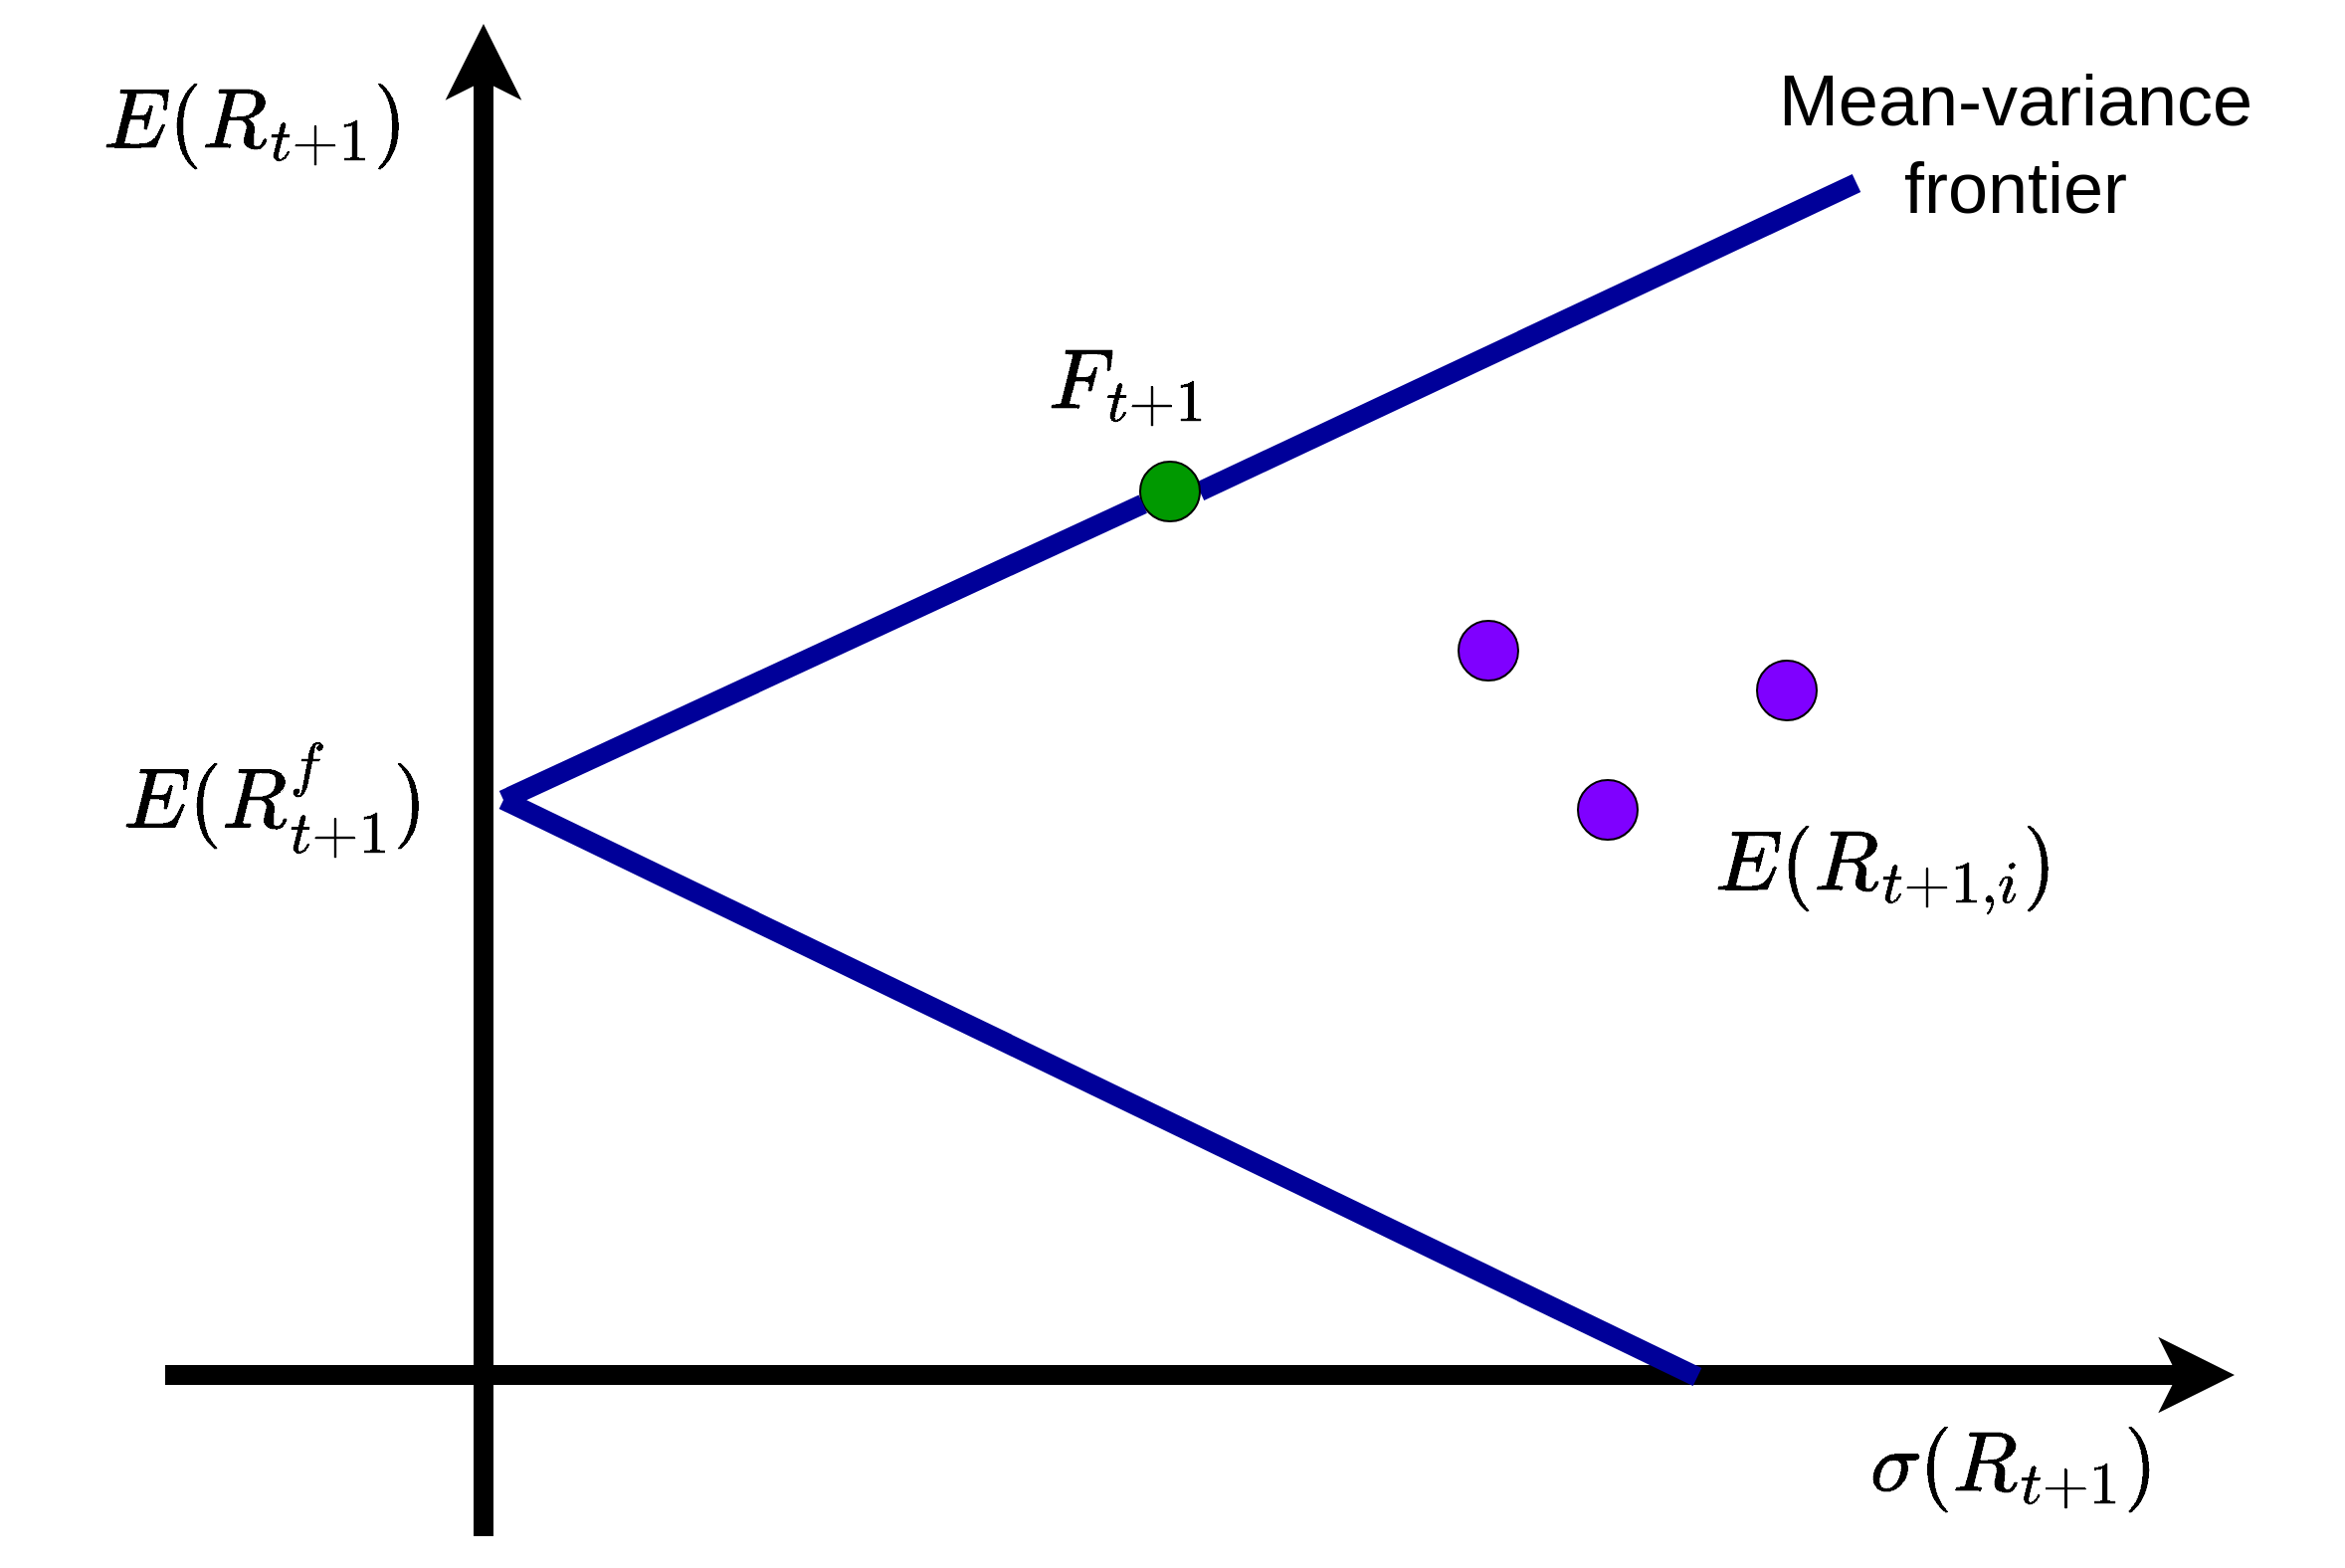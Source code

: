 <mxfile version="16.5.1" type="device" pages="6"><diagram id="DBp6e05ly9eYnYGCY8cA" name="mvf"><mxGraphModel dx="2649" dy="1511" grid="1" gridSize="10" guides="1" tooltips="1" connect="1" arrows="1" fold="1" page="1" pageScale="1" pageWidth="1169" pageHeight="827" math="1" shadow="0"><root><mxCell id="0"/><mxCell id="1" parent="0"/><mxCell id="Ha6WK4HeJAq2s4AvMcYa-1" value="" style="endArrow=classic;html=1;rounded=0;strokeWidth=10;" parent="1" edge="1"><mxGeometry width="50" height="50" relative="1" as="geometry"><mxPoint x="240" y="800" as="sourcePoint"/><mxPoint x="240" y="40" as="targetPoint"/></mxGeometry></mxCell><mxCell id="Ha6WK4HeJAq2s4AvMcYa-2" value="" style="endArrow=classic;html=1;rounded=0;strokeWidth=10;" parent="1" edge="1"><mxGeometry width="50" height="50" relative="1" as="geometry"><mxPoint x="80" y="719" as="sourcePoint"/><mxPoint x="1120" y="719" as="targetPoint"/></mxGeometry></mxCell><mxCell id="Ha6WK4HeJAq2s4AvMcYa-3" value="$$E(R_{t+1})$$" style="text;html=1;strokeColor=none;fillColor=none;align=center;verticalAlign=middle;whiteSpace=wrap;rounded=0;fontSize=36;" parent="1" vertex="1"><mxGeometry x="10" y="40" width="230" height="100" as="geometry"/></mxCell><mxCell id="Ha6WK4HeJAq2s4AvMcYa-5" value="$$E(R^f_{t+1})$$" style="text;html=1;strokeColor=none;fillColor=none;align=center;verticalAlign=middle;whiteSpace=wrap;rounded=0;fontSize=36;" parent="1" vertex="1"><mxGeometry x="20" y="380" width="230" height="100" as="geometry"/></mxCell><mxCell id="Ha6WK4HeJAq2s4AvMcYa-6" value="" style="endArrow=none;html=1;rounded=0;fontSize=36;strokeWidth=10;exitX=1;exitY=0.5;exitDx=0;exitDy=0;fontColor=#000099;strokeColor=#000099;startArrow=none;" parent="1" source="Ha6WK4HeJAq2s4AvMcYa-8" edge="1"><mxGeometry width="50" height="50" relative="1" as="geometry"><mxPoint x="480" y="340" as="sourcePoint"/><mxPoint x="930" y="120" as="targetPoint"/></mxGeometry></mxCell><mxCell id="Ha6WK4HeJAq2s4AvMcYa-7" value="" style="endArrow=none;html=1;rounded=0;fontSize=36;strokeWidth=10;exitX=1;exitY=0.5;exitDx=0;exitDy=0;strokeColor=#000099;" parent="1" source="Ha6WK4HeJAq2s4AvMcYa-5" edge="1"><mxGeometry width="50" height="50" relative="1" as="geometry"><mxPoint x="490" y="510" as="sourcePoint"/><mxPoint x="850" y="720" as="targetPoint"/></mxGeometry></mxCell><mxCell id="Ha6WK4HeJAq2s4AvMcYa-8" value="" style="ellipse;whiteSpace=wrap;html=1;fontSize=36;fontColor=#000099;fillColor=#009900;" parent="1" vertex="1"><mxGeometry x="570" y="260" width="30" height="30" as="geometry"/></mxCell><mxCell id="Ha6WK4HeJAq2s4AvMcYa-9" value="" style="endArrow=none;html=1;rounded=0;fontSize=36;strokeWidth=10;exitX=1;exitY=0.5;exitDx=0;exitDy=0;fontColor=#000099;strokeColor=#000099;" parent="1" source="Ha6WK4HeJAq2s4AvMcYa-5" target="Ha6WK4HeJAq2s4AvMcYa-8" edge="1"><mxGeometry width="50" height="50" relative="1" as="geometry"><mxPoint x="250" y="430" as="sourcePoint"/><mxPoint x="930" y="120" as="targetPoint"/></mxGeometry></mxCell><mxCell id="Ha6WK4HeJAq2s4AvMcYa-11" value="$$F_{t+1}$$" style="text;html=1;strokeColor=none;fillColor=none;align=center;verticalAlign=middle;whiteSpace=wrap;rounded=0;fontSize=36;" parent="1" vertex="1"><mxGeometry x="450" y="170" width="230" height="100" as="geometry"/></mxCell><mxCell id="Ha6WK4HeJAq2s4AvMcYa-12" value="Mean-variance frontier" style="text;html=1;strokeColor=none;fillColor=none;align=center;verticalAlign=middle;whiteSpace=wrap;rounded=0;fontSize=36;" parent="1" vertex="1"><mxGeometry x="880" y="50" width="260" height="100" as="geometry"/></mxCell><mxCell id="Ha6WK4HeJAq2s4AvMcYa-13" value="$$\sigma(R_{t+1})$$" style="text;html=1;strokeColor=none;fillColor=none;align=center;verticalAlign=middle;whiteSpace=wrap;rounded=0;fontSize=36;" parent="1" vertex="1"><mxGeometry x="894" y="715" width="230" height="100" as="geometry"/></mxCell><mxCell id="Ha6WK4HeJAq2s4AvMcYa-15" value="" style="ellipse;whiteSpace=wrap;html=1;fontSize=36;fontColor=#000099;fillColor=#7F00FF;" parent="1" vertex="1"><mxGeometry x="790" y="420" width="30" height="30" as="geometry"/></mxCell><mxCell id="Ha6WK4HeJAq2s4AvMcYa-17" value="$$E(R_{t+1, i})$$" style="text;html=1;strokeColor=none;fillColor=none;align=center;verticalAlign=middle;whiteSpace=wrap;rounded=0;fontSize=36;" parent="1" vertex="1"><mxGeometry x="830" y="414" width="230" height="100" as="geometry"/></mxCell><mxCell id="Ha6WK4HeJAq2s4AvMcYa-18" value="" style="ellipse;whiteSpace=wrap;html=1;fontSize=36;fontColor=#000099;fillColor=#7F00FF;" parent="1" vertex="1"><mxGeometry x="880" y="360" width="30" height="30" as="geometry"/></mxCell><mxCell id="Ha6WK4HeJAq2s4AvMcYa-19" value="" style="ellipse;whiteSpace=wrap;html=1;fontSize=36;fontColor=#000099;fillColor=#7F00FF;" parent="1" vertex="1"><mxGeometry x="730" y="340" width="30" height="30" as="geometry"/></mxCell></root></mxGraphModel></diagram><diagram id="1hC-QwsDb1sc3Hgm8zbm" name="feedforward"><mxGraphModel dx="1480" dy="1511" grid="1" gridSize="10" guides="1" tooltips="1" connect="1" arrows="1" fold="1" page="1" pageScale="1" pageWidth="1169" pageHeight="827" math="1" shadow="0"><root><mxCell id="3Q2HXtfYfaLZkECbPQh2-0"/><mxCell id="3Q2HXtfYfaLZkECbPQh2-1" parent="3Q2HXtfYfaLZkECbPQh2-0"/><mxCell id="tXDHx2Wt05a69a-ZRs9u-6" style="rounded=0;orthogonalLoop=1;jettySize=auto;html=1;exitX=1;exitY=0.5;exitDx=0;exitDy=0;strokeWidth=5;" edge="1" parent="3Q2HXtfYfaLZkECbPQh2-1" source="0c-dG9Myh4wFekiAwxTL-0" target="bHoHtuS1x06Az0AelEUV-2"><mxGeometry relative="1" as="geometry"/></mxCell><mxCell id="tXDHx2Wt05a69a-ZRs9u-7" style="edgeStyle=none;rounded=0;orthogonalLoop=1;jettySize=auto;html=1;entryX=0;entryY=0;entryDx=0;entryDy=0;strokeWidth=5;" edge="1" parent="3Q2HXtfYfaLZkECbPQh2-1" source="0c-dG9Myh4wFekiAwxTL-0" target="bHoHtuS1x06Az0AelEUV-3"><mxGeometry relative="1" as="geometry"/></mxCell><mxCell id="tXDHx2Wt05a69a-ZRs9u-8" style="edgeStyle=none;rounded=0;orthogonalLoop=1;jettySize=auto;html=1;strokeWidth=5;" edge="1" parent="3Q2HXtfYfaLZkECbPQh2-1" source="0c-dG9Myh4wFekiAwxTL-0" target="bHoHtuS1x06Az0AelEUV-4"><mxGeometry relative="1" as="geometry"/></mxCell><mxCell id="tXDHx2Wt05a69a-ZRs9u-9" style="edgeStyle=none;rounded=0;orthogonalLoop=1;jettySize=auto;html=1;entryX=0;entryY=0;entryDx=0;entryDy=0;strokeWidth=5;" edge="1" parent="3Q2HXtfYfaLZkECbPQh2-1" source="0c-dG9Myh4wFekiAwxTL-0" target="bHoHtuS1x06Az0AelEUV-5"><mxGeometry relative="1" as="geometry"/></mxCell><mxCell id="0c-dG9Myh4wFekiAwxTL-0" value="" style="ellipse;whiteSpace=wrap;html=1;fontSize=36;fontColor=#000099;fillColor=none;strokeWidth=10;" vertex="1" parent="3Q2HXtfYfaLZkECbPQh2-1"><mxGeometry x="120" y="200" width="100" height="100" as="geometry"/></mxCell><mxCell id="tXDHx2Wt05a69a-ZRs9u-11" style="edgeStyle=none;rounded=0;orthogonalLoop=1;jettySize=auto;html=1;strokeWidth=5;" edge="1" parent="3Q2HXtfYfaLZkECbPQh2-1" source="bHoHtuS1x06Az0AelEUV-0" target="bHoHtuS1x06Az0AelEUV-2"><mxGeometry relative="1" as="geometry"/></mxCell><mxCell id="tXDHx2Wt05a69a-ZRs9u-12" style="edgeStyle=none;rounded=0;orthogonalLoop=1;jettySize=auto;html=1;entryX=0;entryY=0.5;entryDx=0;entryDy=0;strokeWidth=5;" edge="1" parent="3Q2HXtfYfaLZkECbPQh2-1" source="bHoHtuS1x06Az0AelEUV-0" target="bHoHtuS1x06Az0AelEUV-3"><mxGeometry relative="1" as="geometry"/></mxCell><mxCell id="tXDHx2Wt05a69a-ZRs9u-13" style="edgeStyle=none;rounded=0;orthogonalLoop=1;jettySize=auto;html=1;strokeWidth=5;" edge="1" parent="3Q2HXtfYfaLZkECbPQh2-1" source="bHoHtuS1x06Az0AelEUV-0" target="bHoHtuS1x06Az0AelEUV-4"><mxGeometry relative="1" as="geometry"/></mxCell><mxCell id="tXDHx2Wt05a69a-ZRs9u-14" style="edgeStyle=none;rounded=0;orthogonalLoop=1;jettySize=auto;html=1;strokeWidth=5;entryX=0;entryY=0.5;entryDx=0;entryDy=0;" edge="1" parent="3Q2HXtfYfaLZkECbPQh2-1" source="bHoHtuS1x06Az0AelEUV-0" target="bHoHtuS1x06Az0AelEUV-5"><mxGeometry relative="1" as="geometry"/></mxCell><mxCell id="bHoHtuS1x06Az0AelEUV-0" value="" style="ellipse;whiteSpace=wrap;html=1;fontSize=36;fontColor=#000099;fillColor=none;strokeWidth=10;" vertex="1" parent="3Q2HXtfYfaLZkECbPQh2-1"><mxGeometry x="120" y="390" width="100" height="100" as="geometry"/></mxCell><mxCell id="tXDHx2Wt05a69a-ZRs9u-16" style="edgeStyle=none;rounded=0;orthogonalLoop=1;jettySize=auto;html=1;strokeWidth=5;" edge="1" parent="3Q2HXtfYfaLZkECbPQh2-1" source="bHoHtuS1x06Az0AelEUV-1" target="bHoHtuS1x06Az0AelEUV-2"><mxGeometry relative="1" as="geometry"/></mxCell><mxCell id="tXDHx2Wt05a69a-ZRs9u-17" style="edgeStyle=none;rounded=0;orthogonalLoop=1;jettySize=auto;html=1;entryX=0;entryY=1;entryDx=0;entryDy=0;strokeWidth=5;" edge="1" parent="3Q2HXtfYfaLZkECbPQh2-1" source="bHoHtuS1x06Az0AelEUV-1" target="bHoHtuS1x06Az0AelEUV-3"><mxGeometry relative="1" as="geometry"/></mxCell><mxCell id="tXDHx2Wt05a69a-ZRs9u-18" style="edgeStyle=none;rounded=0;orthogonalLoop=1;jettySize=auto;html=1;strokeWidth=5;" edge="1" parent="3Q2HXtfYfaLZkECbPQh2-1" source="bHoHtuS1x06Az0AelEUV-1" target="bHoHtuS1x06Az0AelEUV-4"><mxGeometry relative="1" as="geometry"/></mxCell><mxCell id="tXDHx2Wt05a69a-ZRs9u-19" style="edgeStyle=none;rounded=0;orthogonalLoop=1;jettySize=auto;html=1;entryX=0;entryY=1;entryDx=0;entryDy=0;strokeWidth=5;" edge="1" parent="3Q2HXtfYfaLZkECbPQh2-1" source="bHoHtuS1x06Az0AelEUV-1" target="bHoHtuS1x06Az0AelEUV-5"><mxGeometry relative="1" as="geometry"/></mxCell><mxCell id="bHoHtuS1x06Az0AelEUV-1" value="" style="ellipse;whiteSpace=wrap;html=1;fontSize=36;fontColor=#000099;fillColor=none;strokeWidth=10;" vertex="1" parent="3Q2HXtfYfaLZkECbPQh2-1"><mxGeometry x="120" y="580" width="100" height="100" as="geometry"/></mxCell><mxCell id="tXDHx2Wt05a69a-ZRs9u-20" style="edgeStyle=none;rounded=0;orthogonalLoop=1;jettySize=auto;html=1;strokeWidth=5;" edge="1" parent="3Q2HXtfYfaLZkECbPQh2-1" source="bHoHtuS1x06Az0AelEUV-2" target="bHoHtuS1x06Az0AelEUV-6"><mxGeometry relative="1" as="geometry"/></mxCell><mxCell id="bHoHtuS1x06Az0AelEUV-2" value="" style="ellipse;whiteSpace=wrap;html=1;fontSize=36;fontColor=#000099;fillColor=none;strokeWidth=10;" vertex="1" parent="3Q2HXtfYfaLZkECbPQh2-1"><mxGeometry x="534" y="120" width="100" height="100" as="geometry"/></mxCell><mxCell id="tXDHx2Wt05a69a-ZRs9u-21" style="edgeStyle=none;rounded=0;orthogonalLoop=1;jettySize=auto;html=1;strokeWidth=5;" edge="1" parent="3Q2HXtfYfaLZkECbPQh2-1" source="bHoHtuS1x06Az0AelEUV-3" target="bHoHtuS1x06Az0AelEUV-6"><mxGeometry relative="1" as="geometry"/></mxCell><mxCell id="bHoHtuS1x06Az0AelEUV-3" value="" style="ellipse;whiteSpace=wrap;html=1;fontSize=36;fontColor=#000099;fillColor=none;strokeWidth=10;" vertex="1" parent="3Q2HXtfYfaLZkECbPQh2-1"><mxGeometry x="534" y="303" width="100" height="100" as="geometry"/></mxCell><mxCell id="tXDHx2Wt05a69a-ZRs9u-22" style="edgeStyle=none;rounded=0;orthogonalLoop=1;jettySize=auto;html=1;strokeWidth=5;" edge="1" parent="3Q2HXtfYfaLZkECbPQh2-1" source="bHoHtuS1x06Az0AelEUV-4" target="bHoHtuS1x06Az0AelEUV-6"><mxGeometry relative="1" as="geometry"/></mxCell><mxCell id="bHoHtuS1x06Az0AelEUV-4" value="" style="ellipse;whiteSpace=wrap;html=1;fontSize=36;fontColor=#000099;fillColor=none;strokeWidth=10;" vertex="1" parent="3Q2HXtfYfaLZkECbPQh2-1"><mxGeometry x="534" y="485" width="100" height="100" as="geometry"/></mxCell><mxCell id="tXDHx2Wt05a69a-ZRs9u-23" style="edgeStyle=none;rounded=0;orthogonalLoop=1;jettySize=auto;html=1;entryX=0;entryY=1;entryDx=0;entryDy=0;strokeWidth=5;" edge="1" parent="3Q2HXtfYfaLZkECbPQh2-1" source="bHoHtuS1x06Az0AelEUV-5" target="bHoHtuS1x06Az0AelEUV-6"><mxGeometry relative="1" as="geometry"/></mxCell><mxCell id="bHoHtuS1x06Az0AelEUV-5" value="" style="ellipse;whiteSpace=wrap;html=1;fontSize=36;fontColor=#000099;fillColor=none;strokeWidth=10;" vertex="1" parent="3Q2HXtfYfaLZkECbPQh2-1"><mxGeometry x="534" y="668" width="100" height="100" as="geometry"/></mxCell><mxCell id="bHoHtuS1x06Az0AelEUV-6" value="" style="ellipse;whiteSpace=wrap;html=1;fontSize=36;fontColor=#000099;fillColor=none;strokeWidth=10;" vertex="1" parent="3Q2HXtfYfaLZkECbPQh2-1"><mxGeometry x="947.5" y="390" width="100" height="100" as="geometry"/></mxCell><mxCell id="tXDHx2Wt05a69a-ZRs9u-0" value="Input layer" style="text;html=1;strokeColor=none;fillColor=none;align=center;verticalAlign=middle;whiteSpace=wrap;rounded=0;fontSize=36;" vertex="1" parent="3Q2HXtfYfaLZkECbPQh2-1"><mxGeometry x="75" y="30" width="190" height="70" as="geometry"/></mxCell><mxCell id="tXDHx2Wt05a69a-ZRs9u-1" value="Output layer" style="text;html=1;strokeColor=none;fillColor=none;align=center;verticalAlign=middle;whiteSpace=wrap;rounded=0;fontSize=36;" vertex="1" parent="3Q2HXtfYfaLZkECbPQh2-1"><mxGeometry x="890" y="30" width="215" height="70" as="geometry"/></mxCell><mxCell id="tXDHx2Wt05a69a-ZRs9u-2" value="Hidden layer" style="text;html=1;strokeColor=none;fillColor=none;align=center;verticalAlign=middle;whiteSpace=wrap;rounded=0;fontSize=36;" vertex="1" parent="3Q2HXtfYfaLZkECbPQh2-1"><mxGeometry x="477" y="30" width="215" height="70" as="geometry"/></mxCell></root></mxGraphModel></diagram><diagram id="klOyPsLJ-jxqMuIn1nYk" name="lstm"><mxGraphModel dx="2353" dy="1209" grid="1" gridSize="10" guides="1" tooltips="1" connect="1" arrows="1" fold="1" page="1" pageScale="1" pageWidth="1169" pageHeight="827" math="1" shadow="0"><root><mxCell id="-xqZL7Atgond7260d1Vf-0"/><mxCell id="-xqZL7Atgond7260d1Vf-1" parent="-xqZL7Atgond7260d1Vf-0"/><mxCell id="-xqZL7Atgond7260d1Vf-2" value="" style="rounded=1;whiteSpace=wrap;html=1;strokeWidth=10;fillColor=none;" vertex="1" parent="-xqZL7Atgond7260d1Vf-1"><mxGeometry x="200" y="110" width="720" height="570" as="geometry"/></mxCell><mxCell id="DOi-ZKykE7cq86gokrL4-0" value="LSTM cell" style="text;html=1;strokeColor=none;fillColor=none;align=center;verticalAlign=middle;whiteSpace=wrap;rounded=0;fontSize=36;" vertex="1" parent="-xqZL7Atgond7260d1Vf-1"><mxGeometry x="210" y="30" width="215" height="70" as="geometry"/></mxCell><mxCell id="7tZOznu3MgPVUoxtdOpF-4" style="edgeStyle=none;rounded=0;orthogonalLoop=1;jettySize=auto;html=1;strokeWidth=5;startArrow=none;" edge="1" parent="-xqZL7Atgond7260d1Vf-1" source="7tZOznu3MgPVUoxtdOpF-10" target="7tZOznu3MgPVUoxtdOpF-2"><mxGeometry relative="1" as="geometry"/></mxCell><mxCell id="7tZOznu3MgPVUoxtdOpF-5" style="edgeStyle=none;rounded=0;orthogonalLoop=1;jettySize=auto;html=1;exitX=1;exitY=0.5;exitDx=0;exitDy=0;strokeWidth=5;" edge="1" parent="-xqZL7Atgond7260d1Vf-1" source="7tZOznu3MgPVUoxtdOpF-0"><mxGeometry relative="1" as="geometry"><mxPoint x="200" y="180" as="targetPoint"/></mxGeometry></mxCell><mxCell id="7tZOznu3MgPVUoxtdOpF-0" value="$$\mathbf{c}_{(t-1)}$$" style="text;html=1;strokeColor=none;fillColor=none;align=center;verticalAlign=middle;whiteSpace=wrap;rounded=0;fontSize=36;" vertex="1" parent="-xqZL7Atgond7260d1Vf-1"><mxGeometry x="10" y="130" width="140" height="100" as="geometry"/></mxCell><mxCell id="7tZOznu3MgPVUoxtdOpF-7" style="edgeStyle=none;rounded=0;orthogonalLoop=1;jettySize=auto;html=1;entryX=0.001;entryY=0.807;entryDx=0;entryDy=0;strokeWidth=5;entryPerimeter=0;" edge="1" parent="-xqZL7Atgond7260d1Vf-1" source="7tZOznu3MgPVUoxtdOpF-1" target="-xqZL7Atgond7260d1Vf-2"><mxGeometry relative="1" as="geometry"/></mxCell><mxCell id="7tZOznu3MgPVUoxtdOpF-32" style="edgeStyle=orthogonalEdgeStyle;rounded=0;orthogonalLoop=1;jettySize=auto;html=1;entryX=0.25;entryY=1;entryDx=0;entryDy=0;fontSize=36;strokeWidth=5;" edge="1" parent="-xqZL7Atgond7260d1Vf-1" source="7tZOznu3MgPVUoxtdOpF-1" target="7tZOznu3MgPVUoxtdOpF-16"><mxGeometry relative="1" as="geometry"/></mxCell><mxCell id="7tZOznu3MgPVUoxtdOpF-33" style="edgeStyle=orthogonalEdgeStyle;rounded=0;orthogonalLoop=1;jettySize=auto;html=1;entryX=0.25;entryY=1;entryDx=0;entryDy=0;fontSize=36;strokeWidth=5;" edge="1" parent="-xqZL7Atgond7260d1Vf-1" source="7tZOznu3MgPVUoxtdOpF-1" target="7tZOznu3MgPVUoxtdOpF-17"><mxGeometry relative="1" as="geometry"/></mxCell><mxCell id="7tZOznu3MgPVUoxtdOpF-34" style="edgeStyle=orthogonalEdgeStyle;rounded=0;orthogonalLoop=1;jettySize=auto;html=1;entryX=0.25;entryY=1;entryDx=0;entryDy=0;fontSize=36;strokeWidth=5;" edge="1" parent="-xqZL7Atgond7260d1Vf-1" source="7tZOznu3MgPVUoxtdOpF-1" target="7tZOznu3MgPVUoxtdOpF-19"><mxGeometry relative="1" as="geometry"/></mxCell><mxCell id="7tZOznu3MgPVUoxtdOpF-35" style="edgeStyle=orthogonalEdgeStyle;rounded=0;orthogonalLoop=1;jettySize=auto;html=1;entryX=0.25;entryY=1;entryDx=0;entryDy=0;fontSize=36;strokeWidth=5;" edge="1" parent="-xqZL7Atgond7260d1Vf-1" source="7tZOznu3MgPVUoxtdOpF-1" target="7tZOznu3MgPVUoxtdOpF-18"><mxGeometry relative="1" as="geometry"/></mxCell><mxCell id="7tZOznu3MgPVUoxtdOpF-1" value="$$\mathbf{h}_{(t-1)}$$" style="text;html=1;strokeColor=none;fillColor=none;align=center;verticalAlign=middle;whiteSpace=wrap;rounded=0;fontSize=36;" vertex="1" parent="-xqZL7Atgond7260d1Vf-1"><mxGeometry y="520" width="140" height="100" as="geometry"/></mxCell><mxCell id="7tZOznu3MgPVUoxtdOpF-2" value="$$\mathbf{c}_{(t)}$$" style="text;html=1;strokeColor=none;fillColor=none;align=center;verticalAlign=middle;whiteSpace=wrap;rounded=0;fontSize=36;" vertex="1" parent="-xqZL7Atgond7260d1Vf-1"><mxGeometry x="990" y="130" width="140" height="100" as="geometry"/></mxCell><mxCell id="7tZOznu3MgPVUoxtdOpF-3" value="$$\mathbf{h}_{(t)}$$" style="text;html=1;strokeColor=none;fillColor=none;align=center;verticalAlign=middle;whiteSpace=wrap;rounded=0;fontSize=36;" vertex="1" parent="-xqZL7Atgond7260d1Vf-1"><mxGeometry x="1000" y="295" width="140" height="100" as="geometry"/></mxCell><mxCell id="7tZOznu3MgPVUoxtdOpF-8" value="&lt;font style=&quot;font-size: 36px&quot;&gt;$$\times$$&lt;/font&gt;" style="ellipse;whiteSpace=wrap;html=1;strokeWidth=5;fillColor=default;" vertex="1" parent="-xqZL7Atgond7260d1Vf-1"><mxGeometry x="280" y="155" width="50" height="50" as="geometry"/></mxCell><mxCell id="7tZOznu3MgPVUoxtdOpF-9" value="" style="edgeStyle=none;rounded=0;orthogonalLoop=1;jettySize=auto;html=1;strokeWidth=5;endArrow=none;" edge="1" parent="-xqZL7Atgond7260d1Vf-1" source="7tZOznu3MgPVUoxtdOpF-0" target="7tZOznu3MgPVUoxtdOpF-8"><mxGeometry relative="1" as="geometry"><mxPoint x="150" y="180" as="sourcePoint"/><mxPoint x="840" y="180" as="targetPoint"/></mxGeometry></mxCell><mxCell id="7tZOznu3MgPVUoxtdOpF-38" style="edgeStyle=orthogonalEdgeStyle;rounded=0;orthogonalLoop=1;jettySize=auto;html=1;fontSize=36;strokeWidth=5;" edge="1" parent="-xqZL7Atgond7260d1Vf-1" source="7tZOznu3MgPVUoxtdOpF-10" target="7tZOznu3MgPVUoxtdOpF-37"><mxGeometry relative="1" as="geometry"/></mxCell><mxCell id="7tZOznu3MgPVUoxtdOpF-10" value="&lt;font style=&quot;font-size: 36px&quot;&gt;$$+$$&lt;/font&gt;" style="ellipse;whiteSpace=wrap;html=1;strokeWidth=5;fillColor=default;" vertex="1" parent="-xqZL7Atgond7260d1Vf-1"><mxGeometry x="560" y="155" width="50" height="50" as="geometry"/></mxCell><mxCell id="7tZOznu3MgPVUoxtdOpF-11" value="" style="edgeStyle=none;rounded=0;orthogonalLoop=1;jettySize=auto;html=1;strokeWidth=5;startArrow=none;endArrow=none;" edge="1" parent="-xqZL7Atgond7260d1Vf-1" source="7tZOznu3MgPVUoxtdOpF-8" target="7tZOznu3MgPVUoxtdOpF-10"><mxGeometry relative="1" as="geometry"><mxPoint x="330" y="180" as="sourcePoint"/><mxPoint x="840" y="180" as="targetPoint"/></mxGeometry></mxCell><mxCell id="7tZOznu3MgPVUoxtdOpF-26" style="edgeStyle=orthogonalEdgeStyle;rounded=0;orthogonalLoop=1;jettySize=auto;html=1;fontSize=36;strokeWidth=5;" edge="1" parent="-xqZL7Atgond7260d1Vf-1" source="7tZOznu3MgPVUoxtdOpF-12" target="7tZOznu3MgPVUoxtdOpF-3"><mxGeometry relative="1" as="geometry"/></mxCell><mxCell id="7tZOznu3MgPVUoxtdOpF-12" value="&lt;font style=&quot;font-size: 36px&quot;&gt;$$\times$$&lt;/font&gt;" style="ellipse;whiteSpace=wrap;html=1;strokeWidth=5;fillColor=default;" vertex="1" parent="-xqZL7Atgond7260d1Vf-1"><mxGeometry x="705" y="320" width="50" height="50" as="geometry"/></mxCell><mxCell id="7tZOznu3MgPVUoxtdOpF-22" style="edgeStyle=none;rounded=0;orthogonalLoop=1;jettySize=auto;html=1;fontSize=36;strokeWidth=5;" edge="1" parent="-xqZL7Atgond7260d1Vf-1" source="7tZOznu3MgPVUoxtdOpF-13" target="7tZOznu3MgPVUoxtdOpF-10"><mxGeometry relative="1" as="geometry"/></mxCell><mxCell id="7tZOznu3MgPVUoxtdOpF-13" value="&lt;font style=&quot;font-size: 36px&quot;&gt;$$\times$$&lt;/font&gt;" style="ellipse;whiteSpace=wrap;html=1;strokeWidth=5;fillColor=default;" vertex="1" parent="-xqZL7Atgond7260d1Vf-1"><mxGeometry x="560" y="290" width="50" height="50" as="geometry"/></mxCell><mxCell id="7tZOznu3MgPVUoxtdOpF-27" style="edgeStyle=orthogonalEdgeStyle;rounded=0;orthogonalLoop=1;jettySize=auto;html=1;entryX=0.5;entryY=1;entryDx=0;entryDy=0;fontSize=36;strokeWidth=5;" edge="1" parent="-xqZL7Atgond7260d1Vf-1" source="7tZOznu3MgPVUoxtdOpF-14" target="7tZOznu3MgPVUoxtdOpF-16"><mxGeometry relative="1" as="geometry"/></mxCell><mxCell id="7tZOznu3MgPVUoxtdOpF-28" style="edgeStyle=orthogonalEdgeStyle;rounded=0;orthogonalLoop=1;jettySize=auto;html=1;fontSize=36;strokeWidth=5;" edge="1" parent="-xqZL7Atgond7260d1Vf-1" source="7tZOznu3MgPVUoxtdOpF-14"><mxGeometry relative="1" as="geometry"><mxPoint x="305" y="640" as="targetPoint"/></mxGeometry></mxCell><mxCell id="7tZOznu3MgPVUoxtdOpF-29" style="edgeStyle=orthogonalEdgeStyle;rounded=0;orthogonalLoop=1;jettySize=auto;html=1;entryX=0.5;entryY=1;entryDx=0;entryDy=0;fontSize=36;strokeWidth=5;" edge="1" parent="-xqZL7Atgond7260d1Vf-1" source="7tZOznu3MgPVUoxtdOpF-14" target="7tZOznu3MgPVUoxtdOpF-17"><mxGeometry relative="1" as="geometry"><Array as="points"><mxPoint x="305" y="600"/><mxPoint x="440" y="600"/></Array></mxGeometry></mxCell><mxCell id="7tZOznu3MgPVUoxtdOpF-30" style="edgeStyle=orthogonalEdgeStyle;rounded=0;orthogonalLoop=1;jettySize=auto;html=1;fontSize=36;strokeWidth=5;" edge="1" parent="-xqZL7Atgond7260d1Vf-1" source="7tZOznu3MgPVUoxtdOpF-14" target="7tZOznu3MgPVUoxtdOpF-19"><mxGeometry relative="1" as="geometry"><Array as="points"><mxPoint x="305" y="600"/><mxPoint x="585" y="600"/></Array></mxGeometry></mxCell><mxCell id="7tZOznu3MgPVUoxtdOpF-31" style="edgeStyle=orthogonalEdgeStyle;rounded=0;orthogonalLoop=1;jettySize=auto;html=1;fontSize=36;strokeWidth=5;" edge="1" parent="-xqZL7Atgond7260d1Vf-1" source="7tZOznu3MgPVUoxtdOpF-14" target="7tZOznu3MgPVUoxtdOpF-18"><mxGeometry relative="1" as="geometry"><Array as="points"><mxPoint x="305" y="600"/><mxPoint x="730" y="600"/></Array></mxGeometry></mxCell><mxCell id="7tZOznu3MgPVUoxtdOpF-14" value="$$\mathbf{x}_{(t)}$$" style="text;html=1;strokeColor=none;fillColor=none;align=center;verticalAlign=middle;whiteSpace=wrap;rounded=0;fontSize=36;" vertex="1" parent="-xqZL7Atgond7260d1Vf-1"><mxGeometry x="235" y="710" width="140" height="100" as="geometry"/></mxCell><mxCell id="7tZOznu3MgPVUoxtdOpF-20" style="edgeStyle=none;rounded=0;orthogonalLoop=1;jettySize=auto;html=1;entryX=0.5;entryY=1;entryDx=0;entryDy=0;fontSize=36;strokeWidth=5;" edge="1" parent="-xqZL7Atgond7260d1Vf-1" source="7tZOznu3MgPVUoxtdOpF-16" target="7tZOznu3MgPVUoxtdOpF-8"><mxGeometry relative="1" as="geometry"/></mxCell><mxCell id="7tZOznu3MgPVUoxtdOpF-16" value="&lt;span&gt;$$\mathbf{f}_{(t)}$$&lt;/span&gt;" style="shape=parallelogram;perimeter=parallelogramPerimeter;whiteSpace=wrap;html=1;fixedSize=1;fontSize=36;strokeWidth=5;fillColor=#f8cecc;strokeColor=#b85450;" vertex="1" parent="-xqZL7Atgond7260d1Vf-1"><mxGeometry x="245" y="460" width="120" height="60" as="geometry"/></mxCell><mxCell id="7tZOznu3MgPVUoxtdOpF-36" style="edgeStyle=orthogonalEdgeStyle;rounded=0;orthogonalLoop=1;jettySize=auto;html=1;entryX=0;entryY=0.5;entryDx=0;entryDy=0;fontSize=36;strokeWidth=5;" edge="1" parent="-xqZL7Atgond7260d1Vf-1" source="7tZOznu3MgPVUoxtdOpF-17" target="7tZOznu3MgPVUoxtdOpF-13"><mxGeometry relative="1" as="geometry"><Array as="points"><mxPoint x="440" y="315"/></Array></mxGeometry></mxCell><mxCell id="7tZOznu3MgPVUoxtdOpF-17" value="&lt;span&gt;$$\mathbf{i}_{(t)}$$&lt;/span&gt;" style="shape=parallelogram;perimeter=parallelogramPerimeter;whiteSpace=wrap;html=1;fixedSize=1;fontSize=36;strokeWidth=5;fillColor=#f8cecc;strokeColor=#b85450;" vertex="1" parent="-xqZL7Atgond7260d1Vf-1"><mxGeometry x="380" y="460" width="120" height="60" as="geometry"/></mxCell><mxCell id="7tZOznu3MgPVUoxtdOpF-25" style="edgeStyle=orthogonalEdgeStyle;rounded=0;orthogonalLoop=1;jettySize=auto;html=1;fontSize=36;strokeWidth=5;" edge="1" parent="-xqZL7Atgond7260d1Vf-1" source="7tZOznu3MgPVUoxtdOpF-18" target="7tZOznu3MgPVUoxtdOpF-12"><mxGeometry relative="1" as="geometry"/></mxCell><mxCell id="7tZOznu3MgPVUoxtdOpF-18" value="&lt;span&gt;$$\mathbf{o}_{(t)}$$&lt;/span&gt;" style="shape=parallelogram;perimeter=parallelogramPerimeter;whiteSpace=wrap;html=1;fixedSize=1;fontSize=36;strokeWidth=5;fillColor=#f8cecc;strokeColor=#b85450;" vertex="1" parent="-xqZL7Atgond7260d1Vf-1"><mxGeometry x="670" y="460" width="120" height="60" as="geometry"/></mxCell><mxCell id="7tZOznu3MgPVUoxtdOpF-21" style="edgeStyle=none;rounded=0;orthogonalLoop=1;jettySize=auto;html=1;entryX=0.5;entryY=1;entryDx=0;entryDy=0;fontSize=36;strokeWidth=5;" edge="1" parent="-xqZL7Atgond7260d1Vf-1" source="7tZOznu3MgPVUoxtdOpF-19" target="7tZOznu3MgPVUoxtdOpF-13"><mxGeometry relative="1" as="geometry"/></mxCell><mxCell id="7tZOznu3MgPVUoxtdOpF-19" value="&lt;span&gt;$$\mathbf{q}_{(t)}$$&lt;/span&gt;" style="rounded=0;whiteSpace=wrap;html=1;fontSize=36;strokeWidth=5;fillColor=#dae8fc;strokeColor=#6c8ebf;" vertex="1" parent="-xqZL7Atgond7260d1Vf-1"><mxGeometry x="525" y="460" width="120" height="60" as="geometry"/></mxCell><mxCell id="7tZOznu3MgPVUoxtdOpF-39" style="edgeStyle=orthogonalEdgeStyle;rounded=0;orthogonalLoop=1;jettySize=auto;html=1;entryX=0.5;entryY=0;entryDx=0;entryDy=0;fontSize=36;strokeWidth=5;" edge="1" parent="-xqZL7Atgond7260d1Vf-1" source="7tZOznu3MgPVUoxtdOpF-37" target="7tZOznu3MgPVUoxtdOpF-12"><mxGeometry relative="1" as="geometry"/></mxCell><mxCell id="7tZOznu3MgPVUoxtdOpF-37" value="tanh" style="rounded=0;whiteSpace=wrap;html=1;fontSize=36;strokeWidth=5;fillColor=#dae8fc;strokeColor=#6c8ebf;" vertex="1" parent="-xqZL7Atgond7260d1Vf-1"><mxGeometry x="670" y="220" width="120" height="60" as="geometry"/></mxCell><mxCell id="7tZOznu3MgPVUoxtdOpF-40" value="forget gate" style="text;html=1;strokeColor=none;fillColor=none;align=center;verticalAlign=middle;whiteSpace=wrap;rounded=0;fontSize=24;rotation=-90;" vertex="1" parent="-xqZL7Atgond7260d1Vf-1"><mxGeometry x="200" y="356" width="145" height="70" as="geometry"/></mxCell><mxCell id="7tZOznu3MgPVUoxtdOpF-41" value="input gate" style="text;html=1;strokeColor=none;fillColor=none;align=center;verticalAlign=middle;whiteSpace=wrap;rounded=0;fontSize=24;rotation=-90;" vertex="1" parent="-xqZL7Atgond7260d1Vf-1"><mxGeometry x="340" y="356" width="145" height="70" as="geometry"/></mxCell><mxCell id="7tZOznu3MgPVUoxtdOpF-42" value="output gate" style="text;html=1;strokeColor=none;fillColor=none;align=center;verticalAlign=middle;whiteSpace=wrap;rounded=0;fontSize=24;rotation=-90;" vertex="1" parent="-xqZL7Atgond7260d1Vf-1"><mxGeometry x="610" y="356" width="145" height="70" as="geometry"/></mxCell></root></mxGraphModel></diagram><diagram id="mXtf4-HiJxKc8aFsqGv7" name="discriminator"><mxGraphModel dx="789" dy="806" grid="1" gridSize="10" guides="1" tooltips="1" connect="1" arrows="1" fold="1" page="1" pageScale="1" pageWidth="827" pageHeight="1169" math="1" shadow="0"><root><mxCell id="PlBMtbm-aW10ZPXo7WWp-0"/><mxCell id="PlBMtbm-aW10ZPXo7WWp-1" parent="PlBMtbm-aW10ZPXo7WWp-0"/><mxCell id="PlBMtbm-aW10ZPXo7WWp-12" style="rounded=0;orthogonalLoop=1;jettySize=auto;html=1;entryX=0.5;entryY=0;entryDx=0;entryDy=0;fontSize=24;strokeWidth=5;orthogonal=1;" edge="1" parent="PlBMtbm-aW10ZPXo7WWp-1" source="PlBMtbm-aW10ZPXo7WWp-2" target="PlBMtbm-aW10ZPXo7WWp-5"><mxGeometry relative="1" as="geometry"/></mxCell><mxCell id="PlBMtbm-aW10ZPXo7WWp-2" value="Macro data: \(I_t\)" style="rounded=0;whiteSpace=wrap;html=1;fontSize=24;strokeColor=#6c8ebf;strokeWidth=5;fillColor=#dae8fc;" vertex="1" parent="PlBMtbm-aW10ZPXo7WWp-1"><mxGeometry x="150" y="130" width="200" height="60" as="geometry"/></mxCell><mxCell id="PlBMtbm-aW10ZPXo7WWp-14" style="edgeStyle=orthogonalEdgeStyle;rounded=0;orthogonalLoop=1;jettySize=auto;html=1;fontSize=24;strokeWidth=5;orthogonal=1;" edge="1" parent="PlBMtbm-aW10ZPXo7WWp-1" source="PlBMtbm-aW10ZPXo7WWp-3" target="PlBMtbm-aW10ZPXo7WWp-4"><mxGeometry relative="1" as="geometry"><Array as="points"><mxPoint x="505" y="300"/><mxPoint x="374" y="300"/></Array></mxGeometry></mxCell><mxCell id="PlBMtbm-aW10ZPXo7WWp-3" value="Firm char : \(I_{t, i}\)" style="rounded=0;whiteSpace=wrap;html=1;fontSize=24;strokeColor=#6c8ebf;strokeWidth=5;fillColor=#dae8fc;" vertex="1" parent="PlBMtbm-aW10ZPXo7WWp-1"><mxGeometry x="400" y="220" width="210" height="60" as="geometry"/></mxCell><mxCell id="7wVp0J4-zdJ-MtJ0mTwn-0" value="" style="rounded=0;orthogonalLoop=1;jettySize=auto;html=1;fontSize=24;strokeWidth=5;" edge="1" parent="PlBMtbm-aW10ZPXo7WWp-1" source="PlBMtbm-aW10ZPXo7WWp-4" target="PlBMtbm-aW10ZPXo7WWp-7"><mxGeometry relative="1" as="geometry"/></mxCell><mxCell id="PlBMtbm-aW10ZPXo7WWp-4" value="Concatenate" style="rounded=0;whiteSpace=wrap;html=1;fontSize=24;strokeColor=default;strokeWidth=5;fillColor=default;" vertex="1" parent="PlBMtbm-aW10ZPXo7WWp-1"><mxGeometry x="213.998" y="330" width="320" height="60" as="geometry"/></mxCell><mxCell id="PlBMtbm-aW10ZPXo7WWp-13" style="edgeStyle=orthogonalEdgeStyle;rounded=0;orthogonalLoop=1;jettySize=auto;html=1;fontSize=24;strokeWidth=5;orthogonal=1;" edge="1" parent="PlBMtbm-aW10ZPXo7WWp-1" source="PlBMtbm-aW10ZPXo7WWp-5" target="PlBMtbm-aW10ZPXo7WWp-4"><mxGeometry relative="1" as="geometry"><Array as="points"><mxPoint x="255" y="300"/><mxPoint x="374" y="300"/></Array></mxGeometry></mxCell><mxCell id="PlBMtbm-aW10ZPXo7WWp-5" value="LSTM" style="rounded=0;whiteSpace=wrap;html=1;fontSize=24;strokeColor=default;strokeWidth=5;fillColor=default;" vertex="1" parent="PlBMtbm-aW10ZPXo7WWp-1"><mxGeometry x="140" y="220" width="230" height="60" as="geometry"/></mxCell><mxCell id="SASzQRiBvY-fOHpB32O0-2" style="edgeStyle=none;rounded=0;orthogonalLoop=1;jettySize=auto;html=1;entryX=0.5;entryY=0;entryDx=0;entryDy=0;fontSize=24;strokeWidth=5;" edge="1" parent="PlBMtbm-aW10ZPXo7WWp-1" source="PlBMtbm-aW10ZPXo7WWp-7" target="SASzQRiBvY-fOHpB32O0-1"><mxGeometry relative="1" as="geometry"/></mxCell><mxCell id="PlBMtbm-aW10ZPXo7WWp-7" value="Hidden layer" style="rounded=0;whiteSpace=wrap;html=1;fontSize=24;strokeColor=default;strokeWidth=5;fillColor=default;" vertex="1" parent="PlBMtbm-aW10ZPXo7WWp-1"><mxGeometry x="213.998" y="423" width="320" height="60" as="geometry"/></mxCell><mxCell id="PlBMtbm-aW10ZPXo7WWp-9" value="SDF weight: \(\omega_t\)" style="rounded=0;whiteSpace=wrap;html=1;fontSize=24;strokeColor=#d6b656;strokeWidth=5;fillColor=#fff2cc;" vertex="1" parent="PlBMtbm-aW10ZPXo7WWp-1"><mxGeometry x="213.998" y="610" width="320" height="60" as="geometry"/></mxCell><mxCell id="SASzQRiBvY-fOHpB32O0-3" style="edgeStyle=none;rounded=0;orthogonalLoop=1;jettySize=auto;html=1;fontSize=24;strokeWidth=5;" edge="1" parent="PlBMtbm-aW10ZPXo7WWp-1" source="SASzQRiBvY-fOHpB32O0-1" target="PlBMtbm-aW10ZPXo7WWp-9"><mxGeometry relative="1" as="geometry"/></mxCell><mxCell id="SASzQRiBvY-fOHpB32O0-1" value="Hidden layer" style="rounded=0;whiteSpace=wrap;html=1;fontSize=24;strokeColor=default;strokeWidth=5;fillColor=default;" vertex="1" parent="PlBMtbm-aW10ZPXo7WWp-1"><mxGeometry x="213.998" y="517" width="320" height="60" as="geometry"/></mxCell></root></mxGraphModel></diagram><diagram name="generator" id="OHdE-CjsXHeGEKxuJFZq"><mxGraphModel dx="1184" dy="1209" grid="1" gridSize="10" guides="1" tooltips="1" connect="1" arrows="1" fold="1" page="1" pageScale="1" pageWidth="827" pageHeight="1169" math="1" shadow="0"><root><mxCell id="634vZan2cvSXCDXxBTyt-0"/><mxCell id="634vZan2cvSXCDXxBTyt-1" parent="634vZan2cvSXCDXxBTyt-0"/><mxCell id="634vZan2cvSXCDXxBTyt-2" style="rounded=0;orthogonalLoop=1;jettySize=auto;html=1;entryX=0.5;entryY=0;entryDx=0;entryDy=0;fontSize=24;strokeWidth=5;orthogonal=1;" edge="1" parent="634vZan2cvSXCDXxBTyt-1" source="634vZan2cvSXCDXxBTyt-3" target="634vZan2cvSXCDXxBTyt-9"><mxGeometry relative="1" as="geometry"/></mxCell><mxCell id="634vZan2cvSXCDXxBTyt-3" value="Macro data: \(I_t\)" style="rounded=0;whiteSpace=wrap;html=1;fontSize=24;strokeColor=#6c8ebf;strokeWidth=5;fillColor=#dae8fc;" vertex="1" parent="634vZan2cvSXCDXxBTyt-1"><mxGeometry x="175" y="260" width="200" height="60" as="geometry"/></mxCell><mxCell id="634vZan2cvSXCDXxBTyt-4" style="edgeStyle=orthogonalEdgeStyle;rounded=0;orthogonalLoop=1;jettySize=auto;html=1;fontSize=24;strokeWidth=5;orthogonal=1;" edge="1" parent="634vZan2cvSXCDXxBTyt-1" source="634vZan2cvSXCDXxBTyt-5" target="634vZan2cvSXCDXxBTyt-7"><mxGeometry relative="1" as="geometry"/></mxCell><mxCell id="634vZan2cvSXCDXxBTyt-5" value="Firm char : \(I_{t, i}\)" style="rounded=0;whiteSpace=wrap;html=1;fontSize=24;strokeColor=#6c8ebf;strokeWidth=5;fillColor=#dae8fc;" vertex="1" parent="634vZan2cvSXCDXxBTyt-1"><mxGeometry x="420" y="370" width="210" height="60" as="geometry"/></mxCell><mxCell id="kCqBVdaGsV_6jeNNes2f-1" style="edgeStyle=none;rounded=0;orthogonalLoop=1;jettySize=auto;html=1;fontSize=24;strokeWidth=5;" edge="1" parent="634vZan2cvSXCDXxBTyt-1" source="634vZan2cvSXCDXxBTyt-7" target="634vZan2cvSXCDXxBTyt-14"><mxGeometry relative="1" as="geometry"/></mxCell><mxCell id="634vZan2cvSXCDXxBTyt-7" value="Concatenate" style="rounded=0;whiteSpace=wrap;html=1;fontSize=24;strokeColor=default;strokeWidth=5;fillColor=default;" vertex="1" parent="634vZan2cvSXCDXxBTyt-1"><mxGeometry x="233.889" y="500" width="320" height="60" as="geometry"/></mxCell><mxCell id="634vZan2cvSXCDXxBTyt-8" style="edgeStyle=orthogonalEdgeStyle;rounded=0;orthogonalLoop=1;jettySize=auto;html=1;fontSize=24;strokeWidth=5;orthogonal=1;" edge="1" parent="634vZan2cvSXCDXxBTyt-1" source="634vZan2cvSXCDXxBTyt-9" target="634vZan2cvSXCDXxBTyt-7"><mxGeometry relative="1" as="geometry"/></mxCell><mxCell id="634vZan2cvSXCDXxBTyt-9" value="LSTM" style="rounded=0;whiteSpace=wrap;html=1;fontSize=24;strokeColor=default;strokeWidth=5;fillColor=default;" vertex="1" parent="634vZan2cvSXCDXxBTyt-1"><mxGeometry x="160" y="370" width="230" height="60" as="geometry"/></mxCell><mxCell id="634vZan2cvSXCDXxBTyt-14" value="Factors: \(g_t\)" style="rounded=0;whiteSpace=wrap;html=1;fontSize=24;strokeColor=#d6b656;strokeWidth=5;fillColor=#fff2cc;" vertex="1" parent="634vZan2cvSXCDXxBTyt-1"><mxGeometry x="233.889" y="610" width="320" height="60" as="geometry"/></mxCell></root></mxGraphModel></diagram><diagram id="SqYkNRZSLxaxjf6H7Tb8" name="model"><mxGraphModel dx="2860" dy="1727" grid="1" gridSize="10" guides="1" tooltips="1" connect="1" arrows="1" fold="1" page="1" pageScale="1" pageWidth="1169" pageHeight="827" math="1" shadow="0"><root><mxCell id="V0B1Frb3DCgrtnuZ83EZ-0"/><mxCell id="V0B1Frb3DCgrtnuZ83EZ-1" parent="V0B1Frb3DCgrtnuZ83EZ-0"/><mxCell id="S8nxe9nx58SuPc-yqXT0-6" value="" style="rounded=0;whiteSpace=wrap;html=1;fontSize=24;strokeColor=default;strokeWidth=5;fillColor=none;" vertex="1" parent="V0B1Frb3DCgrtnuZ83EZ-1"><mxGeometry x="-40" y="244" width="1140" height="410" as="geometry"/></mxCell><mxCell id="yK2GPe7KDX-4xlD64LEA-1" style="rounded=0;orthogonalLoop=1;jettySize=auto;html=1;fontSize=24;strokeWidth=5;entryX=0;entryY=0.5;entryDx=0;entryDy=0;orthogonal=1;exitX=1;exitY=0.5;exitDx=0;exitDy=0;" edge="1" parent="V0B1Frb3DCgrtnuZ83EZ-1" source="FSaxCZZW9GGpmgBZrKxD-0" target="S8nxe9nx58SuPc-yqXT0-0"><mxGeometry relative="1" as="geometry"/></mxCell><mxCell id="yK2GPe7KDX-4xlD64LEA-2" style="rounded=0;orthogonalLoop=1;jettySize=auto;html=1;fontSize=24;strokeWidth=5;orthogonal=1;exitX=1;exitY=0.5;exitDx=0;exitDy=0;entryX=0;entryY=0.5;entryDx=0;entryDy=0;" edge="1" parent="V0B1Frb3DCgrtnuZ83EZ-1" source="FSaxCZZW9GGpmgBZrKxD-0" target="S8nxe9nx58SuPc-yqXT0-1"><mxGeometry relative="1" as="geometry"/></mxCell><mxCell id="FSaxCZZW9GGpmgBZrKxD-0" value="Macro data: \(I_t\)" style="rounded=0;whiteSpace=wrap;html=1;fontSize=24;strokeColor=#6c8ebf;strokeWidth=5;fillColor=#dae8fc;" vertex="1" parent="V0B1Frb3DCgrtnuZ83EZ-1"><mxGeometry x="-2" y="409" width="240" height="60" as="geometry"/></mxCell><mxCell id="yK2GPe7KDX-4xlD64LEA-3" style="rounded=0;orthogonalLoop=1;jettySize=auto;html=1;entryX=0;entryY=0.5;entryDx=0;entryDy=0;fontSize=24;strokeWidth=5;orthogonal=1;" edge="1" parent="V0B1Frb3DCgrtnuZ83EZ-1" source="Iowqd64brg7NvzaB_hSw-0" target="S8nxe9nx58SuPc-yqXT0-0"><mxGeometry relative="1" as="geometry"/></mxCell><mxCell id="yK2GPe7KDX-4xlD64LEA-4" style="rounded=0;orthogonalLoop=1;jettySize=auto;html=1;fontSize=24;strokeWidth=5;orthogonal=1;entryX=-0.007;entryY=0.439;entryDx=0;entryDy=0;entryPerimeter=0;" edge="1" parent="V0B1Frb3DCgrtnuZ83EZ-1" source="Iowqd64brg7NvzaB_hSw-0" target="S8nxe9nx58SuPc-yqXT0-1"><mxGeometry relative="1" as="geometry"/></mxCell><mxCell id="Iowqd64brg7NvzaB_hSw-0" value="Firm char : \(I_{t, i}\)" style="rounded=0;whiteSpace=wrap;html=1;fontSize=24;strokeColor=#6c8ebf;strokeWidth=5;fillColor=#dae8fc;" vertex="1" parent="V0B1Frb3DCgrtnuZ83EZ-1"><mxGeometry x="-2" y="299" width="240" height="60" as="geometry"/></mxCell><mxCell id="yK2GPe7KDX-4xlD64LEA-9" style="rounded=0;orthogonalLoop=1;jettySize=auto;html=1;fontSize=24;strokeWidth=5;orthogonal=1;" edge="1" parent="V0B1Frb3DCgrtnuZ83EZ-1" source="S8nxe9nx58SuPc-yqXT0-0" target="S8nxe9nx58SuPc-yqXT0-2"><mxGeometry relative="1" as="geometry"/></mxCell><mxCell id="S8nxe9nx58SuPc-yqXT0-0" value="Discriminator&lt;br&gt;\(\omega_t\)" style="whiteSpace=wrap;html=1;fontSize=24;strokeColor=default;strokeWidth=5;fillColor=default;" vertex="1" parent="V0B1Frb3DCgrtnuZ83EZ-1"><mxGeometry x="310" y="394" width="170" height="100" as="geometry"/></mxCell><mxCell id="yK2GPe7KDX-4xlD64LEA-5" style="edgeStyle=orthogonalEdgeStyle;rounded=0;orthogonalLoop=1;jettySize=auto;html=1;fontSize=24;strokeWidth=5;orthogonal=1;" edge="1" parent="V0B1Frb3DCgrtnuZ83EZ-1" source="S8nxe9nx58SuPc-yqXT0-1" target="S8nxe9nx58SuPc-yqXT0-4"><mxGeometry relative="1" as="geometry"/></mxCell><mxCell id="S8nxe9nx58SuPc-yqXT0-1" value="Generator&lt;br&gt;\(g_t\)" style="whiteSpace=wrap;html=1;fontSize=24;strokeColor=default;strokeWidth=5;fillColor=default;" vertex="1" parent="V0B1Frb3DCgrtnuZ83EZ-1"><mxGeometry x="310" y="274" width="170" height="100" as="geometry"/></mxCell><mxCell id="92etcF497fbcLCyyFgcE-0" style="edgeStyle=none;rounded=0;orthogonalLoop=1;jettySize=auto;html=1;fontSize=24;strokeWidth=5;" edge="1" parent="V0B1Frb3DCgrtnuZ83EZ-1" source="S8nxe9nx58SuPc-yqXT0-2" target="S8nxe9nx58SuPc-yqXT0-4"><mxGeometry relative="1" as="geometry"/></mxCell><mxCell id="S8nxe9nx58SuPc-yqXT0-2" value="Construct \(M_{t+1}\)" style="rounded=0;whiteSpace=wrap;html=1;fontSize=24;strokeColor=default;strokeWidth=5;fillColor=default;" vertex="1" parent="V0B1Frb3DCgrtnuZ83EZ-1"><mxGeometry x="540" y="394" width="230" height="90" as="geometry"/></mxCell><mxCell id="yK2GPe7KDX-4xlD64LEA-6" style="rounded=0;orthogonalLoop=1;jettySize=auto;html=1;fontSize=24;strokeWidth=5;orthogonal=1;edgeStyle=orthogonalEdgeStyle;" edge="1" parent="V0B1Frb3DCgrtnuZ83EZ-1" source="S8nxe9nx58SuPc-yqXT0-3" target="S8nxe9nx58SuPc-yqXT0-2"><mxGeometry relative="1" as="geometry"><Array as="points"><mxPoint x="705" y="554"/></Array></mxGeometry></mxCell><mxCell id="yK2GPe7KDX-4xlD64LEA-11" style="edgeStyle=orthogonalEdgeStyle;rounded=0;orthogonalLoop=1;jettySize=auto;html=1;fontSize=24;strokeWidth=5;" edge="1" parent="V0B1Frb3DCgrtnuZ83EZ-1" source="S8nxe9nx58SuPc-yqXT0-3" target="S8nxe9nx58SuPc-yqXT0-4"><mxGeometry relative="1" as="geometry"/></mxCell><mxCell id="S8nxe9nx58SuPc-yqXT0-3" value="Excess return: \(R^e_{t+1}\)" style="rounded=0;whiteSpace=wrap;html=1;fontSize=24;strokeColor=#6c8ebf;strokeWidth=5;fillColor=#dae8fc;" vertex="1" parent="V0B1Frb3DCgrtnuZ83EZ-1"><mxGeometry x="-2" y="509" width="240" height="90" as="geometry"/></mxCell><mxCell id="S8nxe9nx58SuPc-yqXT0-4" value="Pricing loss" style="rounded=0;whiteSpace=wrap;html=1;fontSize=24;strokeColor=default;strokeWidth=5;fillColor=default;" vertex="1" parent="V0B1Frb3DCgrtnuZ83EZ-1"><mxGeometry x="840" y="384" width="220" height="110" as="geometry"/></mxCell><mxCell id="yK2GPe7KDX-4xlD64LEA-0" value="Iterative training" style="text;html=1;strokeColor=none;fillColor=none;align=center;verticalAlign=middle;whiteSpace=wrap;rounded=0;fontSize=36;" vertex="1" parent="V0B1Frb3DCgrtnuZ83EZ-1"><mxGeometry x="-40" y="174" width="340" height="70" as="geometry"/></mxCell></root></mxGraphModel></diagram></mxfile>